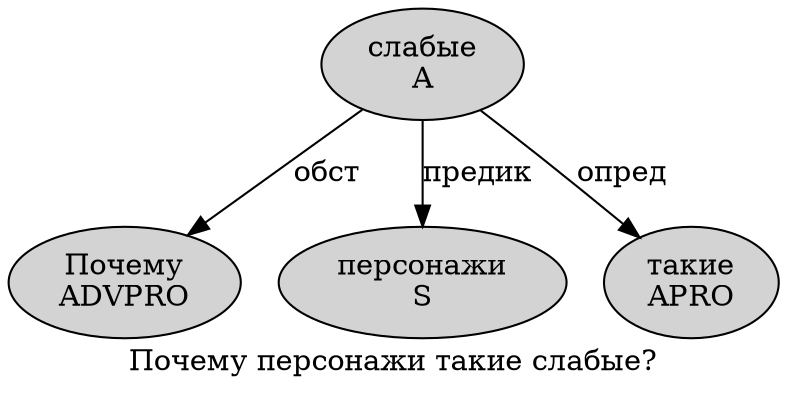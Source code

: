 digraph SENTENCE_2820 {
	graph [label="Почему персонажи такие слабые?"]
	node [style=filled]
		0 [label="Почему
ADVPRO" color="" fillcolor=lightgray penwidth=1 shape=ellipse]
		1 [label="персонажи
S" color="" fillcolor=lightgray penwidth=1 shape=ellipse]
		2 [label="такие
APRO" color="" fillcolor=lightgray penwidth=1 shape=ellipse]
		3 [label="слабые
A" color="" fillcolor=lightgray penwidth=1 shape=ellipse]
			3 -> 0 [label="обст"]
			3 -> 1 [label="предик"]
			3 -> 2 [label="опред"]
}